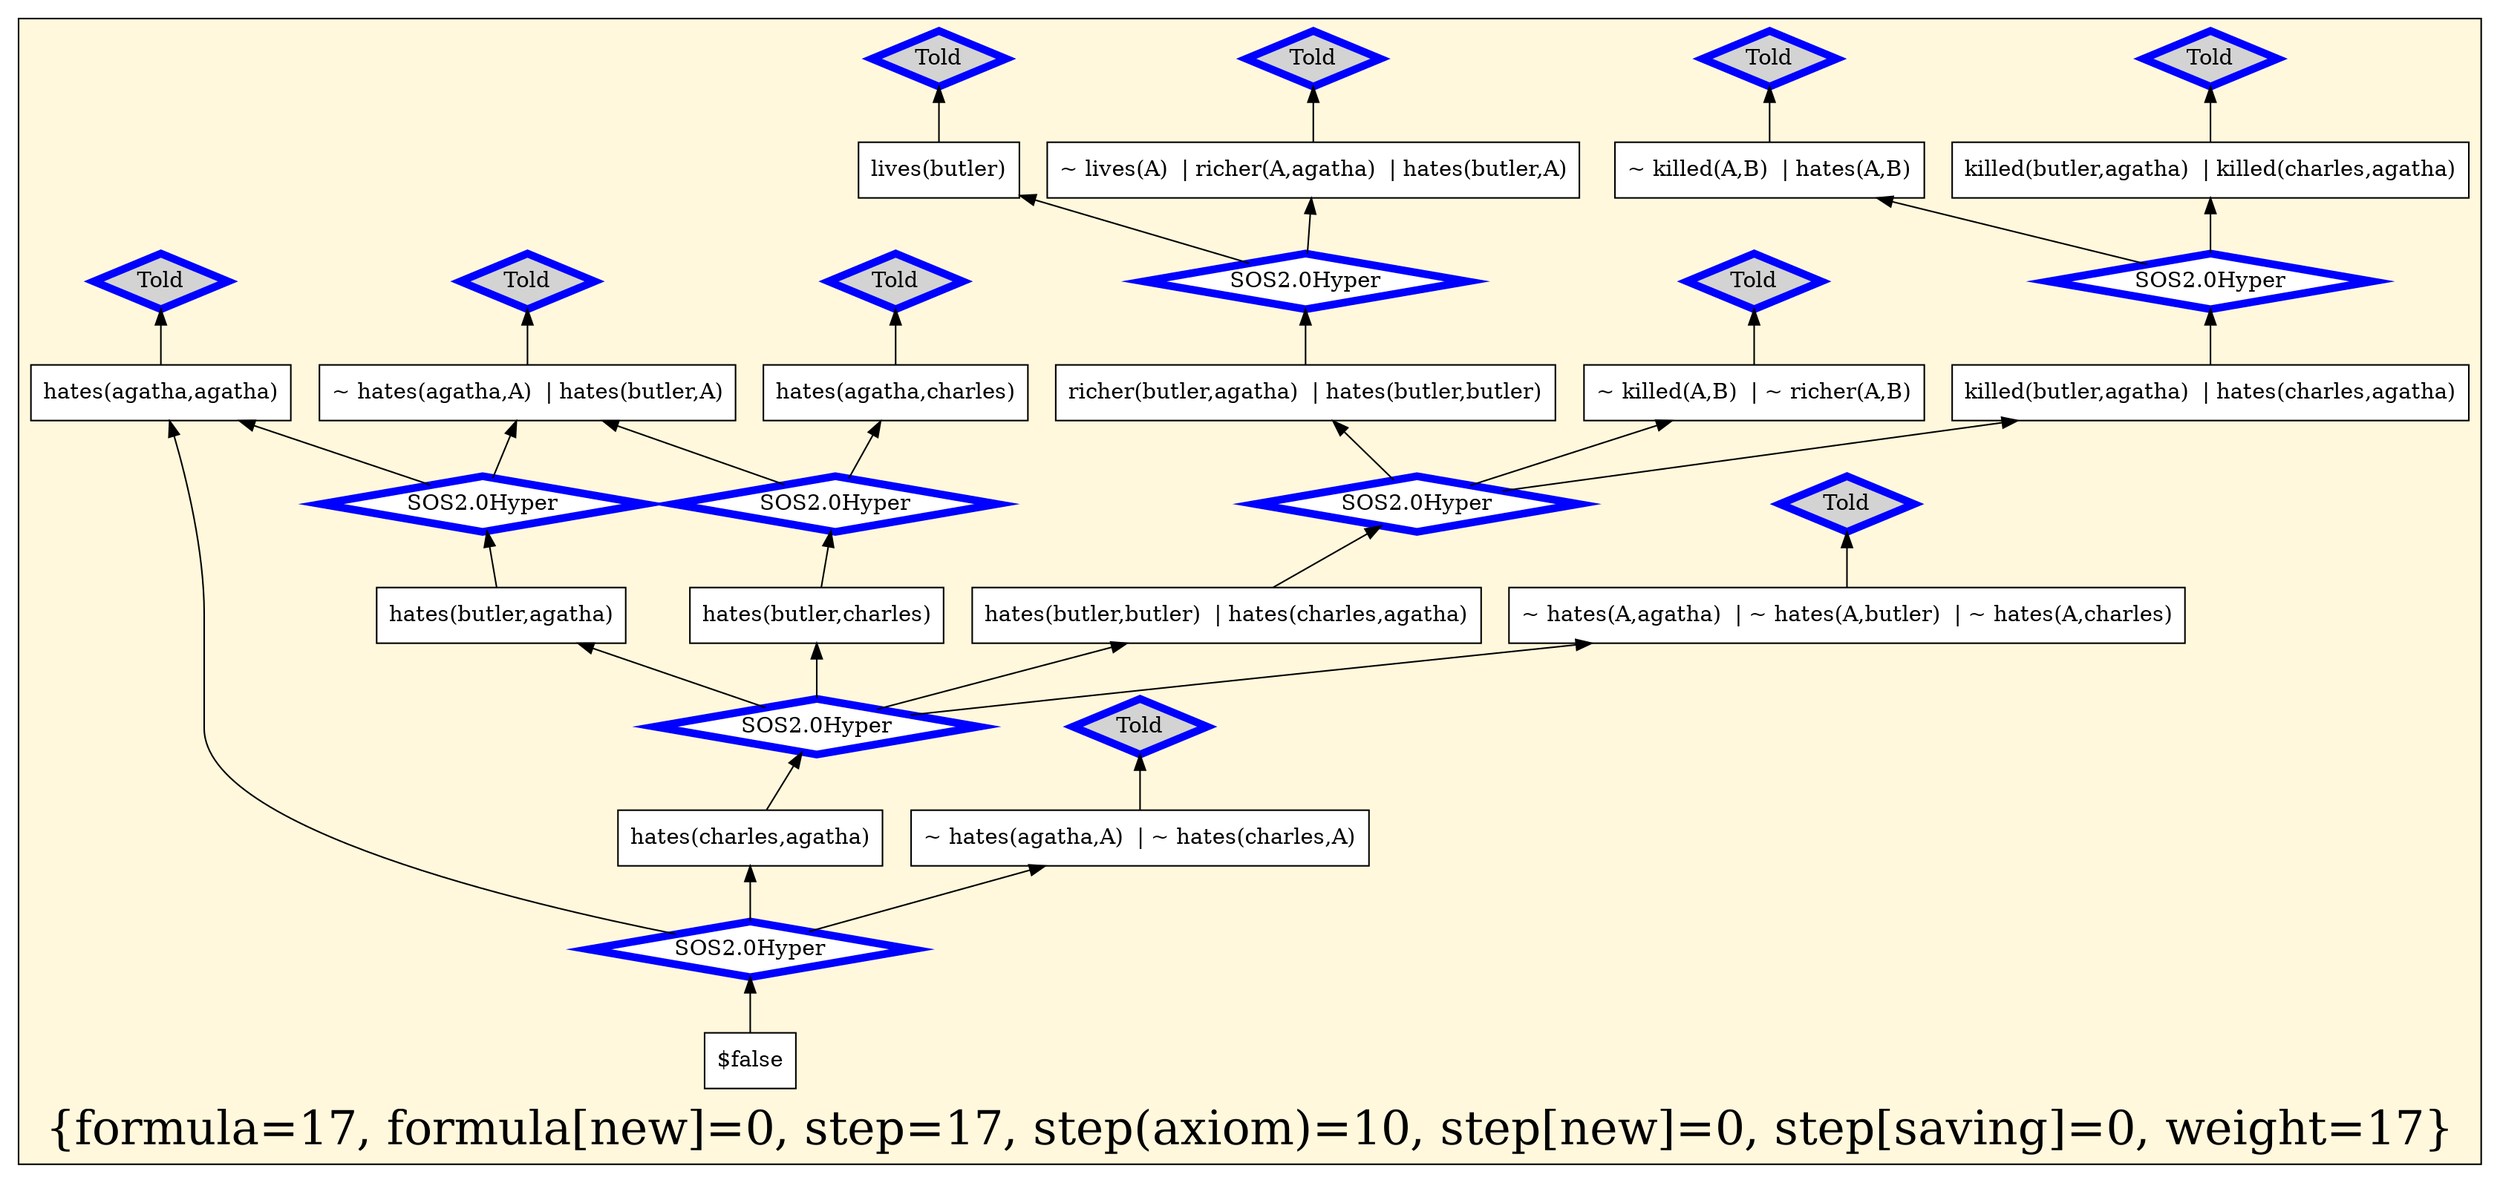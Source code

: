 digraph g 
{ rankdir=BT;
   
  "x_67" [ color="black" shape="box" label="richer(butler,agatha)  | hates(butler,butler)" fillcolor="white" style="filled"  ];
  "x_260" [ color="black" shape="box" label="~ killed(A,B)  | hates(A,B)" fillcolor="white" style="filled"  ];
  "x_102" [ color="black" shape="box" label="~ killed(A,B)  | ~ richer(A,B)" fillcolor="white" style="filled"  ];
  "x_203" [ color="black" shape="box" label="~ hates(A,agatha)  | ~ hates(A,butler)  | ~ hates(A,charles)" fillcolor="white" style="filled"  ];
  "x_308" [ color="black" shape="box" label="killed(butler,agatha)  | killed(charles,agatha)" fillcolor="white" style="filled"  ];
  "x_357" [ color="black" shape="box" label="hates(agatha,agatha)" fillcolor="white" style="filled"  ];
  "x_268" [ color="black" shape="box" label="hates(charles,agatha)" fillcolor="white" style="filled"  ];
  "x_441" [ color="black" shape="box" label="~ hates(agatha,A)  | ~ hates(charles,A)" fillcolor="white" style="filled"  ];
  "x_258" [ color="black" shape="box" label="lives(butler)" fillcolor="white" style="filled"  ];
  "x_427" [ color="black" shape="box" label="killed(butler,agatha)  | hates(charles,agatha)" fillcolor="white" style="filled"  ];
  "x_275" [ color="black" shape="box" label="hates(butler,charles)" fillcolor="white" style="filled"  ];
  "x_118" [ color="black" shape="box" label="hates(agatha,charles)" fillcolor="white" style="filled"  ];
  "x_78" [ color="black" shape="box" label="hates(butler,agatha)" fillcolor="white" style="filled"  ];
  "x_158" [ color="black" shape="box" label="hates(butler,butler)  | hates(charles,agatha)" fillcolor="white" style="filled"  ];
  "x_395" [ color="black" shape="box" label="~ lives(A)  | richer(A,agatha)  | hates(butler,A)" fillcolor="white" style="filled"  ];
  "x_8" [ color="black" shape="box" label="~ hates(agatha,A)  | hates(butler,A)" fillcolor="white" style="filled"  ];
  "x_0" [ color="black" shape="box" label="$false" fillcolor="white" style="filled"  ];
  "-75b2b8ab:124078c1359:-466d" [ URL="http://browser.inference-web.org/iwbrowser/BrowseNodeSet?url=http%3A%2F%2Finference-web.org%2Fproofs%2Ftptp%2FSolutions%2FPUZ%2FPUZ001-1%2FSOS---2.0%2Fanswer.owl%23ns_4" color="blue" shape="diamond" label="Told" fillcolor="lightgrey" style="filled" penwidth="5"  ];
  "x_260" -> "-75b2b8ab:124078c1359:-466d";
  "-75b2b8ab:124078c1359:-46a8" [ URL="http://browser.inference-web.org/iwbrowser/BrowseNodeSet?url=http%3A%2F%2Finference-web.org%2Fproofs%2Ftptp%2FSolutions%2FPUZ%2FPUZ001-1%2FSOS---2.0%2Fanswer.owl%23answer" color="blue" shape="diamond" label="SOS2.0Hyper" fillcolor="white" style="filled" penwidth="5"  ];
  "x_0" -> "-75b2b8ab:124078c1359:-46a8";
  "-75b2b8ab:124078c1359:-46a8" -> "x_268";
  "-75b2b8ab:124078c1359:-46a8" -> "x_357";
  "-75b2b8ab:124078c1359:-46a8" -> "x_441";
  "-75b2b8ab:124078c1359:-468c" [ URL="http://browser.inference-web.org/iwbrowser/BrowseNodeSet?url=http%3A%2F%2Finference-web.org%2Fproofs%2Ftptp%2FSolutions%2FPUZ%2FPUZ001-1%2FSOS---2.0%2Fanswer.owl%23ns_5" color="blue" shape="diamond" label="Told" fillcolor="lightgrey" style="filled" penwidth="5"  ];
  "x_8" -> "-75b2b8ab:124078c1359:-468c";
  "-75b2b8ab:124078c1359:-467d" [ URL="http://browser.inference-web.org/iwbrowser/BrowseNodeSet?url=http%3A%2F%2Finference-web.org%2Fproofs%2Ftptp%2FSolutions%2FPUZ%2FPUZ001-1%2FSOS---2.0%2Fanswer.owl%23ns_3" color="blue" shape="diamond" label="Told" fillcolor="lightgrey" style="filled" penwidth="5"  ];
  "x_203" -> "-75b2b8ab:124078c1359:-467d";
  "-75b2b8ab:124078c1359:-4678" [ URL="http://browser.inference-web.org/iwbrowser/BrowseNodeSet?url=http%3A%2F%2Finference-web.org%2Fproofs%2Ftptp%2FSolutions%2FPUZ%2FPUZ001-1%2FSOS---2.0%2Fanswer.owl%23ns_19" color="blue" shape="diamond" label="SOS2.0Hyper" fillcolor="white" style="filled" penwidth="5"  ];
  "x_158" -> "-75b2b8ab:124078c1359:-4678";
  "-75b2b8ab:124078c1359:-4678" -> "x_67";
  "-75b2b8ab:124078c1359:-4678" -> "x_102";
  "-75b2b8ab:124078c1359:-4678" -> "x_427";
  "-75b2b8ab:124078c1359:-4698" [ URL="http://browser.inference-web.org/iwbrowser/BrowseNodeSet?url=http%3A%2F%2Finference-web.org%2Fproofs%2Ftptp%2FSolutions%2FPUZ%2FPUZ001-1%2FSOS---2.0%2Fanswer.owl%23ns_21" color="blue" shape="diamond" label="SOS2.0Hyper" fillcolor="white" style="filled" penwidth="5"  ];
  "x_268" -> "-75b2b8ab:124078c1359:-4698";
  "-75b2b8ab:124078c1359:-4698" -> "x_78";
  "-75b2b8ab:124078c1359:-4698" -> "x_158";
  "-75b2b8ab:124078c1359:-4698" -> "x_203";
  "-75b2b8ab:124078c1359:-4698" -> "x_275";
  "-75b2b8ab:124078c1359:-469d" [ URL="http://browser.inference-web.org/iwbrowser/BrowseNodeSet?url=http%3A%2F%2Finference-web.org%2Fproofs%2Ftptp%2FSolutions%2FPUZ%2FPUZ001-1%2FSOS---2.0%2Fanswer.owl%23ns_2" color="blue" shape="diamond" label="Told" fillcolor="lightgrey" style="filled" penwidth="5"  ];
  "x_441" -> "-75b2b8ab:124078c1359:-469d";
  "-75b2b8ab:124078c1359:-4663" [ URL="http://browser.inference-web.org/iwbrowser/BrowseNodeSet?url=http%3A%2F%2Finference-web.org%2Fproofs%2Ftptp%2FSolutions%2FPUZ%2FPUZ001-1%2FSOS---2.0%2Fanswer.owl%23ns_1" color="blue" shape="diamond" label="Told" fillcolor="lightgrey" style="filled" penwidth="5"  ];
  "x_102" -> "-75b2b8ab:124078c1359:-4663";
  "-75b2b8ab:124078c1359:-4691" [ URL="http://browser.inference-web.org/iwbrowser/BrowseNodeSet?url=http%3A%2F%2Finference-web.org%2Fproofs%2Ftptp%2FSolutions%2FPUZ%2FPUZ001-1%2FSOS---2.0%2Fanswer.owl%23ns_17" color="blue" shape="diamond" label="SOS2.0Hyper" fillcolor="white" style="filled" penwidth="5"  ];
  "x_275" -> "-75b2b8ab:124078c1359:-4691";
  "-75b2b8ab:124078c1359:-4691" -> "x_8";
  "-75b2b8ab:124078c1359:-4691" -> "x_118";
  "-75b2b8ab:124078c1359:-46a2" [ URL="http://browser.inference-web.org/iwbrowser/BrowseNodeSet?url=http%3A%2F%2Finference-web.org%2Fproofs%2Ftptp%2FSolutions%2FPUZ%2FPUZ001-1%2FSOS---2.0%2Fanswer.owl%23ns_10" color="blue" shape="diamond" label="Told" fillcolor="lightgrey" style="filled" penwidth="5"  ];
  "x_357" -> "-75b2b8ab:124078c1359:-46a2";
  "-75b2b8ab:124078c1359:-4682" [ URL="http://browser.inference-web.org/iwbrowser/BrowseNodeSet?url=http%3A%2F%2Finference-web.org%2Fproofs%2Ftptp%2FSolutions%2FPUZ%2FPUZ001-1%2FSOS---2.0%2Fanswer.owl%23ns_15" color="blue" shape="diamond" label="SOS2.0Hyper" fillcolor="white" style="filled" penwidth="5"  ];
  "x_78" -> "-75b2b8ab:124078c1359:-4682";
  "-75b2b8ab:124078c1359:-4682" -> "x_8";
  "-75b2b8ab:124078c1359:-4682" -> "x_357";
  "-75b2b8ab:124078c1359:-4654" [ URL="http://browser.inference-web.org/iwbrowser/BrowseNodeSet?url=http%3A%2F%2Finference-web.org%2Fproofs%2Ftptp%2FSolutions%2FPUZ%2FPUZ001-1%2FSOS---2.0%2Fanswer.owl%23ns_8" color="blue" shape="diamond" label="Told" fillcolor="lightgrey" style="filled" penwidth="5"  ];
  "x_258" -> "-75b2b8ab:124078c1359:-4654";
  "-75b2b8ab:124078c1359:-4668" [ URL="http://browser.inference-web.org/iwbrowser/BrowseNodeSet?url=http%3A%2F%2Finference-web.org%2Fproofs%2Ftptp%2FSolutions%2FPUZ%2FPUZ001-1%2FSOS---2.0%2Fanswer.owl%23ns_12" color="blue" shape="diamond" label="Told" fillcolor="lightgrey" style="filled" penwidth="5"  ];
  "x_308" -> "-75b2b8ab:124078c1359:-4668";
  "-75b2b8ab:124078c1359:-465e" [ URL="http://browser.inference-web.org/iwbrowser/BrowseNodeSet?url=http%3A%2F%2Finference-web.org%2Fproofs%2Ftptp%2FSolutions%2FPUZ%2FPUZ001-1%2FSOS---2.0%2Fanswer.owl%23ns_14" color="blue" shape="diamond" label="SOS2.0Hyper" fillcolor="white" style="filled" penwidth="5"  ];
  "x_67" -> "-75b2b8ab:124078c1359:-465e";
  "-75b2b8ab:124078c1359:-465e" -> "x_258";
  "-75b2b8ab:124078c1359:-465e" -> "x_395";
  "-75b2b8ab:124078c1359:-4687" [ URL="http://browser.inference-web.org/iwbrowser/BrowseNodeSet?url=http%3A%2F%2Finference-web.org%2Fproofs%2Ftptp%2FSolutions%2FPUZ%2FPUZ001-1%2FSOS---2.0%2Fanswer.owl%23ns_11" color="blue" shape="diamond" label="Told" fillcolor="lightgrey" style="filled" penwidth="5"  ];
  "x_118" -> "-75b2b8ab:124078c1359:-4687";
  "-75b2b8ab:124078c1359:-4659" [ URL="http://browser.inference-web.org/iwbrowser/BrowseNodeSet?url=http%3A%2F%2Finference-web.org%2Fproofs%2Ftptp%2FSolutions%2FPUZ%2FPUZ001-1%2FSOS---2.0%2Fanswer.owl%23ns_6" color="blue" shape="diamond" label="Told" fillcolor="lightgrey" style="filled" penwidth="5"  ];
  "x_395" -> "-75b2b8ab:124078c1359:-4659";
  "-75b2b8ab:124078c1359:-4672" [ URL="http://browser.inference-web.org/iwbrowser/BrowseNodeSet?url=http%3A%2F%2Finference-web.org%2Fproofs%2Ftptp%2FSolutions%2FPUZ%2FPUZ001-1%2FSOS---2.0%2Fanswer.owl%23ns_18" color="blue" shape="diamond" label="SOS2.0Hyper" fillcolor="white" style="filled" penwidth="5"  ];
  "x_427" -> "-75b2b8ab:124078c1359:-4672";
  "-75b2b8ab:124078c1359:-4672" -> "x_260";
  "-75b2b8ab:124078c1359:-4672" -> "x_308";
  
 subgraph cluster_opt 
{ label="{formula=17, formula[new]=0, step=17, step(axiom)=10, step[new]=0, step[saving]=0, weight=17}" 
 fontsize=30 fillcolor=cornsilk style=filled 
  x_67 ; x_260 ; x_102 ; x_203 ; x_308 ; x_357 ; x_268 ; x_441 ; x_258 ; x_427 ; x_275 ; x_118 ; x_78 ; x_158 ; x_395 ; x_8 ; x_0 ; "-75b2b8ab:124078c1359:-466d" ;
 "-75b2b8ab:124078c1359:-46a8" ;
 "-75b2b8ab:124078c1359:-468c" ;
 "-75b2b8ab:124078c1359:-467d" ;
 "-75b2b8ab:124078c1359:-4678" ;
 "-75b2b8ab:124078c1359:-4698" ;
 "-75b2b8ab:124078c1359:-469d" ;
 "-75b2b8ab:124078c1359:-4663" ;
 "-75b2b8ab:124078c1359:-4691" ;
 "-75b2b8ab:124078c1359:-46a2" ;
 "-75b2b8ab:124078c1359:-4682" ;
 "-75b2b8ab:124078c1359:-4654" ;
 "-75b2b8ab:124078c1359:-4668" ;
 "-75b2b8ab:124078c1359:-4687" ;
 "-75b2b8ab:124078c1359:-465e" ;
 "-75b2b8ab:124078c1359:-4672" ;
 "-75b2b8ab:124078c1359:-4659" ;
 
}
 
}
